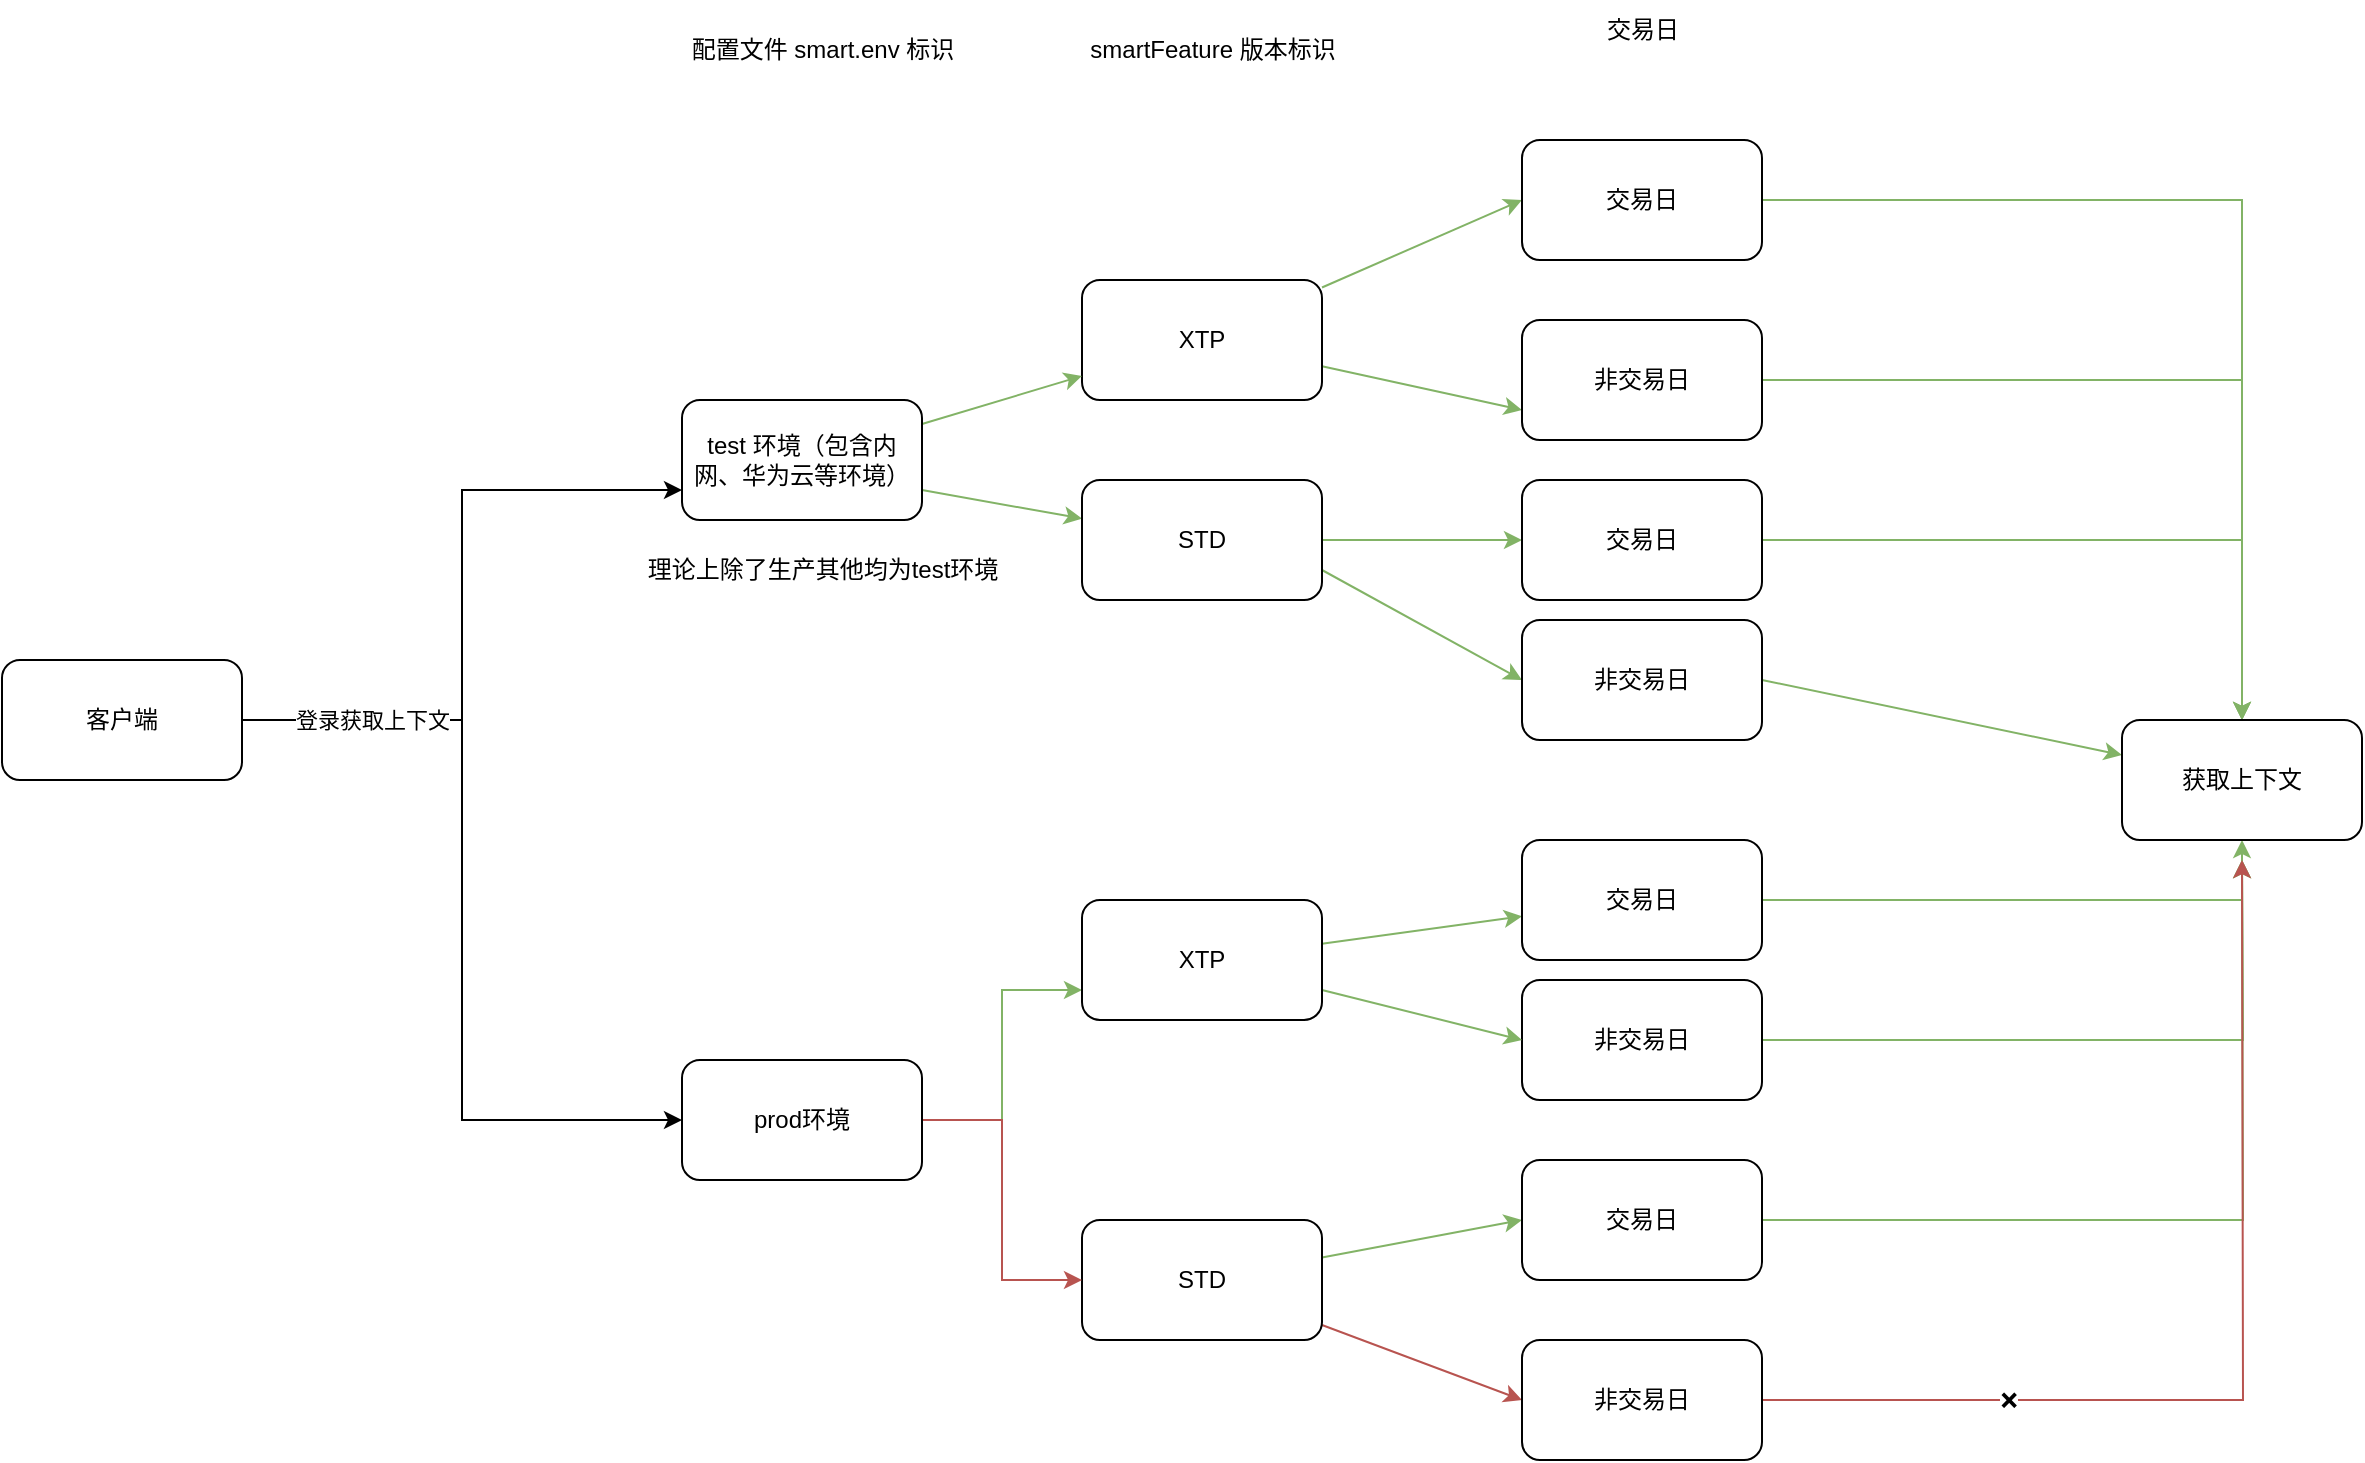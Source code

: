 <mxfile version="26.1.1">
  <diagram name="第 1 页" id="mI23kk3M-04LexrIbP9B">
    <mxGraphModel dx="1434" dy="833" grid="1" gridSize="10" guides="1" tooltips="1" connect="1" arrows="1" fold="1" page="1" pageScale="1" pageWidth="1169" pageHeight="827" math="0" shadow="0">
      <root>
        <mxCell id="0" />
        <mxCell id="1" parent="0" />
        <mxCell id="M1oHPxBZ-0AsT9OwbAyA-1" value="客户端" style="rounded=1;whiteSpace=wrap;html=1;" vertex="1" parent="1">
          <mxGeometry x="70" y="360" width="120" height="60" as="geometry" />
        </mxCell>
        <mxCell id="M1oHPxBZ-0AsT9OwbAyA-31" style="rounded=0;orthogonalLoop=1;jettySize=auto;html=1;entryX=0;entryY=0.5;entryDx=0;entryDy=0;fillColor=#d5e8d4;strokeColor=#82b366;" edge="1" parent="1" source="M1oHPxBZ-0AsT9OwbAyA-2" target="M1oHPxBZ-0AsT9OwbAyA-4">
          <mxGeometry relative="1" as="geometry" />
        </mxCell>
        <mxCell id="M1oHPxBZ-0AsT9OwbAyA-32" style="rounded=0;orthogonalLoop=1;jettySize=auto;html=1;entryX=0;entryY=0.75;entryDx=0;entryDy=0;fillColor=#d5e8d4;strokeColor=#82b366;" edge="1" parent="1" source="M1oHPxBZ-0AsT9OwbAyA-2" target="M1oHPxBZ-0AsT9OwbAyA-22">
          <mxGeometry relative="1" as="geometry" />
        </mxCell>
        <mxCell id="M1oHPxBZ-0AsT9OwbAyA-2" value="XTP" style="rounded=1;whiteSpace=wrap;html=1;" vertex="1" parent="1">
          <mxGeometry x="610" y="170" width="120" height="60" as="geometry" />
        </mxCell>
        <mxCell id="M1oHPxBZ-0AsT9OwbAyA-44" style="rounded=0;orthogonalLoop=1;jettySize=auto;html=1;entryX=0;entryY=0.5;entryDx=0;entryDy=0;fillColor=#d5e8d4;strokeColor=#82b366;" edge="1" parent="1" source="M1oHPxBZ-0AsT9OwbAyA-3" target="M1oHPxBZ-0AsT9OwbAyA-27">
          <mxGeometry relative="1" as="geometry" />
        </mxCell>
        <mxCell id="M1oHPxBZ-0AsT9OwbAyA-45" style="rounded=0;orthogonalLoop=1;jettySize=auto;html=1;entryX=0;entryY=0.5;entryDx=0;entryDy=0;fillColor=#f8cecc;strokeColor=#b85450;" edge="1" parent="1" source="M1oHPxBZ-0AsT9OwbAyA-3" target="M1oHPxBZ-0AsT9OwbAyA-28">
          <mxGeometry relative="1" as="geometry" />
        </mxCell>
        <mxCell id="M1oHPxBZ-0AsT9OwbAyA-3" value="STD" style="rounded=1;whiteSpace=wrap;html=1;" vertex="1" parent="1">
          <mxGeometry x="610" y="640" width="120" height="60" as="geometry" />
        </mxCell>
        <mxCell id="M1oHPxBZ-0AsT9OwbAyA-34" style="edgeStyle=orthogonalEdgeStyle;rounded=0;orthogonalLoop=1;jettySize=auto;html=1;fillColor=#d5e8d4;strokeColor=#82b366;" edge="1" parent="1" source="M1oHPxBZ-0AsT9OwbAyA-4" target="M1oHPxBZ-0AsT9OwbAyA-33">
          <mxGeometry relative="1" as="geometry" />
        </mxCell>
        <mxCell id="M1oHPxBZ-0AsT9OwbAyA-4" value="交易日" style="rounded=1;whiteSpace=wrap;html=1;" vertex="1" parent="1">
          <mxGeometry x="830" y="100" width="120" height="60" as="geometry" />
        </mxCell>
        <mxCell id="M1oHPxBZ-0AsT9OwbAyA-9" value="smartFeature 版本标识" style="text;html=1;align=center;verticalAlign=middle;resizable=0;points=[];autosize=1;strokeColor=none;fillColor=none;" vertex="1" parent="1">
          <mxGeometry x="600" y="40" width="150" height="30" as="geometry" />
        </mxCell>
        <mxCell id="M1oHPxBZ-0AsT9OwbAyA-11" value="" style="edgeStyle=orthogonalEdgeStyle;rounded=0;orthogonalLoop=1;jettySize=auto;html=1;entryX=0;entryY=0.75;entryDx=0;entryDy=0;" edge="1" parent="1" source="M1oHPxBZ-0AsT9OwbAyA-1" target="M1oHPxBZ-0AsT9OwbAyA-10">
          <mxGeometry relative="1" as="geometry">
            <mxPoint x="190" y="390" as="sourcePoint" />
            <mxPoint x="600" y="265" as="targetPoint" />
          </mxGeometry>
        </mxCell>
        <mxCell id="M1oHPxBZ-0AsT9OwbAyA-30" style="rounded=0;orthogonalLoop=1;jettySize=auto;html=1;fillColor=#d5e8d4;strokeColor=#82b366;" edge="1" parent="1" source="M1oHPxBZ-0AsT9OwbAyA-10" target="M1oHPxBZ-0AsT9OwbAyA-2">
          <mxGeometry relative="1" as="geometry" />
        </mxCell>
        <mxCell id="M1oHPxBZ-0AsT9OwbAyA-46" style="rounded=0;orthogonalLoop=1;jettySize=auto;html=1;exitX=1;exitY=0.75;exitDx=0;exitDy=0;fillColor=#d5e8d4;strokeColor=#82b366;" edge="1" parent="1" source="M1oHPxBZ-0AsT9OwbAyA-10" target="M1oHPxBZ-0AsT9OwbAyA-21">
          <mxGeometry relative="1" as="geometry" />
        </mxCell>
        <mxCell id="M1oHPxBZ-0AsT9OwbAyA-10" value="test 环境（包含内网、华为云等环境）" style="rounded=1;whiteSpace=wrap;html=1;" vertex="1" parent="1">
          <mxGeometry x="410" y="230" width="120" height="60" as="geometry" />
        </mxCell>
        <mxCell id="M1oHPxBZ-0AsT9OwbAyA-13" value="" style="edgeStyle=orthogonalEdgeStyle;rounded=0;orthogonalLoop=1;jettySize=auto;html=1;entryX=0;entryY=0.5;entryDx=0;entryDy=0;" edge="1" parent="1" source="M1oHPxBZ-0AsT9OwbAyA-1" target="M1oHPxBZ-0AsT9OwbAyA-12">
          <mxGeometry relative="1" as="geometry">
            <mxPoint x="190" y="390" as="sourcePoint" />
            <mxPoint x="600" y="480" as="targetPoint" />
          </mxGeometry>
        </mxCell>
        <mxCell id="M1oHPxBZ-0AsT9OwbAyA-14" value="登录获取上下文" style="edgeLabel;html=1;align=center;verticalAlign=middle;resizable=0;points=[];" vertex="1" connectable="0" parent="M1oHPxBZ-0AsT9OwbAyA-13">
          <mxGeometry x="-0.736" y="-2" relative="1" as="geometry">
            <mxPoint x="9" y="-2" as="offset" />
          </mxGeometry>
        </mxCell>
        <mxCell id="M1oHPxBZ-0AsT9OwbAyA-40" style="edgeStyle=orthogonalEdgeStyle;rounded=0;orthogonalLoop=1;jettySize=auto;html=1;exitX=1;exitY=0.5;exitDx=0;exitDy=0;entryX=0;entryY=0.75;entryDx=0;entryDy=0;fillColor=#d5e8d4;strokeColor=#82b366;" edge="1" parent="1" source="M1oHPxBZ-0AsT9OwbAyA-12" target="M1oHPxBZ-0AsT9OwbAyA-25">
          <mxGeometry relative="1" as="geometry" />
        </mxCell>
        <mxCell id="M1oHPxBZ-0AsT9OwbAyA-41" style="edgeStyle=orthogonalEdgeStyle;rounded=0;orthogonalLoop=1;jettySize=auto;html=1;entryX=0;entryY=0.5;entryDx=0;entryDy=0;fillColor=#f8cecc;strokeColor=#b85450;" edge="1" parent="1" source="M1oHPxBZ-0AsT9OwbAyA-12" target="M1oHPxBZ-0AsT9OwbAyA-3">
          <mxGeometry relative="1" as="geometry" />
        </mxCell>
        <mxCell id="M1oHPxBZ-0AsT9OwbAyA-12" value="prod环境" style="rounded=1;whiteSpace=wrap;html=1;" vertex="1" parent="1">
          <mxGeometry x="410" y="560" width="120" height="60" as="geometry" />
        </mxCell>
        <mxCell id="M1oHPxBZ-0AsT9OwbAyA-15" value="配置文件 smart.env 标识" style="text;html=1;align=center;verticalAlign=middle;resizable=0;points=[];autosize=1;strokeColor=none;fillColor=none;" vertex="1" parent="1">
          <mxGeometry x="405" y="40" width="150" height="30" as="geometry" />
        </mxCell>
        <mxCell id="M1oHPxBZ-0AsT9OwbAyA-48" style="edgeStyle=orthogonalEdgeStyle;rounded=0;orthogonalLoop=1;jettySize=auto;html=1;fillColor=#d5e8d4;strokeColor=#82b366;" edge="1" parent="1" source="M1oHPxBZ-0AsT9OwbAyA-18">
          <mxGeometry relative="1" as="geometry">
            <mxPoint x="1190" y="460" as="targetPoint" />
          </mxGeometry>
        </mxCell>
        <mxCell id="M1oHPxBZ-0AsT9OwbAyA-18" value="非交易日" style="whiteSpace=wrap;html=1;rounded=1;" vertex="1" parent="1">
          <mxGeometry x="830" y="520" width="120" height="60" as="geometry" />
        </mxCell>
        <mxCell id="M1oHPxBZ-0AsT9OwbAyA-20" value="交易日" style="text;html=1;align=center;verticalAlign=middle;resizable=0;points=[];autosize=1;strokeColor=none;fillColor=none;" vertex="1" parent="1">
          <mxGeometry x="860" y="30" width="60" height="30" as="geometry" />
        </mxCell>
        <mxCell id="M1oHPxBZ-0AsT9OwbAyA-36" style="edgeStyle=orthogonalEdgeStyle;rounded=0;orthogonalLoop=1;jettySize=auto;html=1;fillColor=#d5e8d4;strokeColor=#82b366;" edge="1" parent="1" source="M1oHPxBZ-0AsT9OwbAyA-21" target="M1oHPxBZ-0AsT9OwbAyA-24">
          <mxGeometry relative="1" as="geometry" />
        </mxCell>
        <mxCell id="M1oHPxBZ-0AsT9OwbAyA-37" style="rounded=0;orthogonalLoop=1;jettySize=auto;html=1;exitX=1;exitY=0.75;exitDx=0;exitDy=0;entryX=0;entryY=0.5;entryDx=0;entryDy=0;fillColor=#d5e8d4;strokeColor=#82b366;" edge="1" parent="1" source="M1oHPxBZ-0AsT9OwbAyA-21" target="M1oHPxBZ-0AsT9OwbAyA-23">
          <mxGeometry relative="1" as="geometry" />
        </mxCell>
        <mxCell id="M1oHPxBZ-0AsT9OwbAyA-21" value="STD" style="rounded=1;whiteSpace=wrap;html=1;" vertex="1" parent="1">
          <mxGeometry x="610" y="270" width="120" height="60" as="geometry" />
        </mxCell>
        <mxCell id="M1oHPxBZ-0AsT9OwbAyA-35" style="edgeStyle=orthogonalEdgeStyle;rounded=0;orthogonalLoop=1;jettySize=auto;html=1;fillColor=#d5e8d4;strokeColor=#82b366;" edge="1" parent="1" source="M1oHPxBZ-0AsT9OwbAyA-22" target="M1oHPxBZ-0AsT9OwbAyA-33">
          <mxGeometry relative="1" as="geometry" />
        </mxCell>
        <mxCell id="M1oHPxBZ-0AsT9OwbAyA-22" value="非交易日" style="rounded=1;whiteSpace=wrap;html=1;" vertex="1" parent="1">
          <mxGeometry x="830" y="190" width="120" height="60" as="geometry" />
        </mxCell>
        <mxCell id="M1oHPxBZ-0AsT9OwbAyA-38" style="rounded=0;orthogonalLoop=1;jettySize=auto;html=1;exitX=1;exitY=0.5;exitDx=0;exitDy=0;fillColor=#d5e8d4;strokeColor=#82b366;" edge="1" parent="1" source="M1oHPxBZ-0AsT9OwbAyA-23" target="M1oHPxBZ-0AsT9OwbAyA-33">
          <mxGeometry relative="1" as="geometry" />
        </mxCell>
        <mxCell id="M1oHPxBZ-0AsT9OwbAyA-23" value="非交易日" style="rounded=1;whiteSpace=wrap;html=1;" vertex="1" parent="1">
          <mxGeometry x="830" y="340" width="120" height="60" as="geometry" />
        </mxCell>
        <mxCell id="M1oHPxBZ-0AsT9OwbAyA-39" style="edgeStyle=orthogonalEdgeStyle;rounded=0;orthogonalLoop=1;jettySize=auto;html=1;exitX=1;exitY=0.5;exitDx=0;exitDy=0;fillColor=#d5e8d4;strokeColor=#82b366;" edge="1" parent="1" source="M1oHPxBZ-0AsT9OwbAyA-24" target="M1oHPxBZ-0AsT9OwbAyA-33">
          <mxGeometry relative="1" as="geometry" />
        </mxCell>
        <mxCell id="M1oHPxBZ-0AsT9OwbAyA-24" value="交易日" style="rounded=1;whiteSpace=wrap;html=1;" vertex="1" parent="1">
          <mxGeometry x="830" y="270" width="120" height="60" as="geometry" />
        </mxCell>
        <mxCell id="M1oHPxBZ-0AsT9OwbAyA-42" style="rounded=0;orthogonalLoop=1;jettySize=auto;html=1;fillColor=#d5e8d4;strokeColor=#82b366;" edge="1" parent="1" source="M1oHPxBZ-0AsT9OwbAyA-25" target="M1oHPxBZ-0AsT9OwbAyA-26">
          <mxGeometry relative="1" as="geometry" />
        </mxCell>
        <mxCell id="M1oHPxBZ-0AsT9OwbAyA-43" style="rounded=0;orthogonalLoop=1;jettySize=auto;html=1;entryX=0;entryY=0.5;entryDx=0;entryDy=0;fillColor=#d5e8d4;strokeColor=#82b366;" edge="1" parent="1" source="M1oHPxBZ-0AsT9OwbAyA-25" target="M1oHPxBZ-0AsT9OwbAyA-18">
          <mxGeometry relative="1" as="geometry" />
        </mxCell>
        <mxCell id="M1oHPxBZ-0AsT9OwbAyA-25" value="XTP" style="rounded=1;whiteSpace=wrap;html=1;" vertex="1" parent="1">
          <mxGeometry x="610" y="480" width="120" height="60" as="geometry" />
        </mxCell>
        <mxCell id="M1oHPxBZ-0AsT9OwbAyA-47" style="edgeStyle=orthogonalEdgeStyle;rounded=0;orthogonalLoop=1;jettySize=auto;html=1;entryX=0.5;entryY=1;entryDx=0;entryDy=0;fillColor=#d5e8d4;strokeColor=#82b366;" edge="1" parent="1" source="M1oHPxBZ-0AsT9OwbAyA-26" target="M1oHPxBZ-0AsT9OwbAyA-33">
          <mxGeometry relative="1" as="geometry" />
        </mxCell>
        <mxCell id="M1oHPxBZ-0AsT9OwbAyA-26" value="交易日" style="whiteSpace=wrap;html=1;rounded=1;" vertex="1" parent="1">
          <mxGeometry x="830" y="450" width="120" height="60" as="geometry" />
        </mxCell>
        <mxCell id="M1oHPxBZ-0AsT9OwbAyA-49" style="edgeStyle=orthogonalEdgeStyle;rounded=0;orthogonalLoop=1;jettySize=auto;html=1;exitX=1;exitY=0.5;exitDx=0;exitDy=0;fillColor=#d5e8d4;strokeColor=#82b366;" edge="1" parent="1" source="M1oHPxBZ-0AsT9OwbAyA-27">
          <mxGeometry relative="1" as="geometry">
            <mxPoint x="1190" y="460" as="targetPoint" />
          </mxGeometry>
        </mxCell>
        <mxCell id="M1oHPxBZ-0AsT9OwbAyA-27" value="交易日" style="whiteSpace=wrap;html=1;rounded=1;" vertex="1" parent="1">
          <mxGeometry x="830" y="610" width="120" height="60" as="geometry" />
        </mxCell>
        <mxCell id="M1oHPxBZ-0AsT9OwbAyA-50" style="edgeStyle=orthogonalEdgeStyle;rounded=0;orthogonalLoop=1;jettySize=auto;html=1;fillColor=#f8cecc;strokeColor=#b85450;" edge="1" parent="1" source="M1oHPxBZ-0AsT9OwbAyA-28">
          <mxGeometry relative="1" as="geometry">
            <mxPoint x="1190" y="460" as="targetPoint" />
          </mxGeometry>
        </mxCell>
        <mxCell id="M1oHPxBZ-0AsT9OwbAyA-51" value="❌" style="edgeLabel;html=1;align=center;verticalAlign=middle;resizable=0;points=[];" vertex="1" connectable="0" parent="M1oHPxBZ-0AsT9OwbAyA-50">
          <mxGeometry x="-0.518" relative="1" as="geometry">
            <mxPoint as="offset" />
          </mxGeometry>
        </mxCell>
        <mxCell id="M1oHPxBZ-0AsT9OwbAyA-28" value="非交易日" style="whiteSpace=wrap;html=1;rounded=1;" vertex="1" parent="1">
          <mxGeometry x="830" y="700" width="120" height="60" as="geometry" />
        </mxCell>
        <mxCell id="M1oHPxBZ-0AsT9OwbAyA-29" value="理论上除了生产其他均为test环境" style="text;html=1;align=center;verticalAlign=middle;resizable=0;points=[];autosize=1;strokeColor=none;fillColor=none;" vertex="1" parent="1">
          <mxGeometry x="380" y="300" width="200" height="30" as="geometry" />
        </mxCell>
        <mxCell id="M1oHPxBZ-0AsT9OwbAyA-33" value="获取上下文" style="rounded=1;whiteSpace=wrap;html=1;" vertex="1" parent="1">
          <mxGeometry x="1130" y="390" width="120" height="60" as="geometry" />
        </mxCell>
      </root>
    </mxGraphModel>
  </diagram>
</mxfile>
